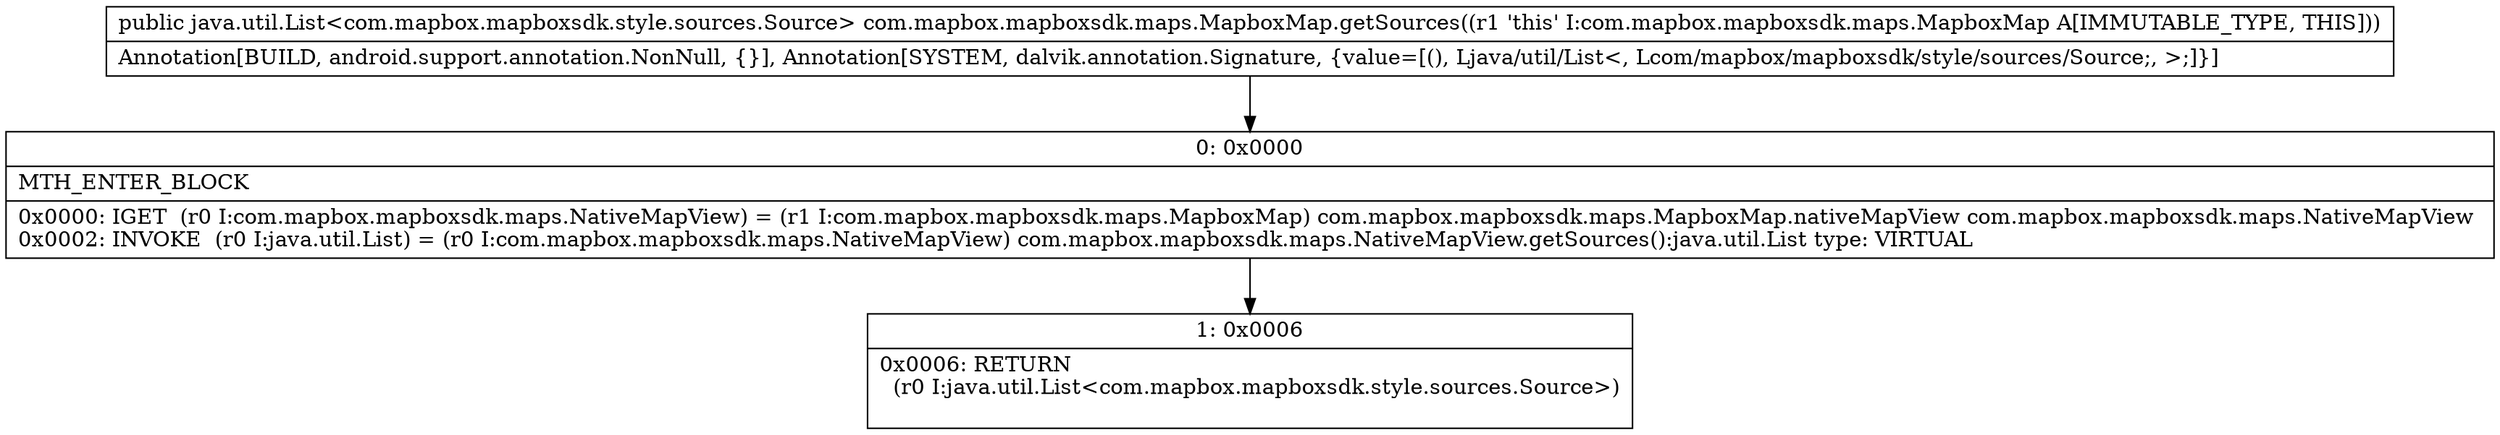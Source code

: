 digraph "CFG forcom.mapbox.mapboxsdk.maps.MapboxMap.getSources()Ljava\/util\/List;" {
Node_0 [shape=record,label="{0\:\ 0x0000|MTH_ENTER_BLOCK\l|0x0000: IGET  (r0 I:com.mapbox.mapboxsdk.maps.NativeMapView) = (r1 I:com.mapbox.mapboxsdk.maps.MapboxMap) com.mapbox.mapboxsdk.maps.MapboxMap.nativeMapView com.mapbox.mapboxsdk.maps.NativeMapView \l0x0002: INVOKE  (r0 I:java.util.List) = (r0 I:com.mapbox.mapboxsdk.maps.NativeMapView) com.mapbox.mapboxsdk.maps.NativeMapView.getSources():java.util.List type: VIRTUAL \l}"];
Node_1 [shape=record,label="{1\:\ 0x0006|0x0006: RETURN  \l  (r0 I:java.util.List\<com.mapbox.mapboxsdk.style.sources.Source\>)\l \l}"];
MethodNode[shape=record,label="{public java.util.List\<com.mapbox.mapboxsdk.style.sources.Source\> com.mapbox.mapboxsdk.maps.MapboxMap.getSources((r1 'this' I:com.mapbox.mapboxsdk.maps.MapboxMap A[IMMUTABLE_TYPE, THIS]))  | Annotation[BUILD, android.support.annotation.NonNull, \{\}], Annotation[SYSTEM, dalvik.annotation.Signature, \{value=[(), Ljava\/util\/List\<, Lcom\/mapbox\/mapboxsdk\/style\/sources\/Source;, \>;]\}]\l}"];
MethodNode -> Node_0;
Node_0 -> Node_1;
}

